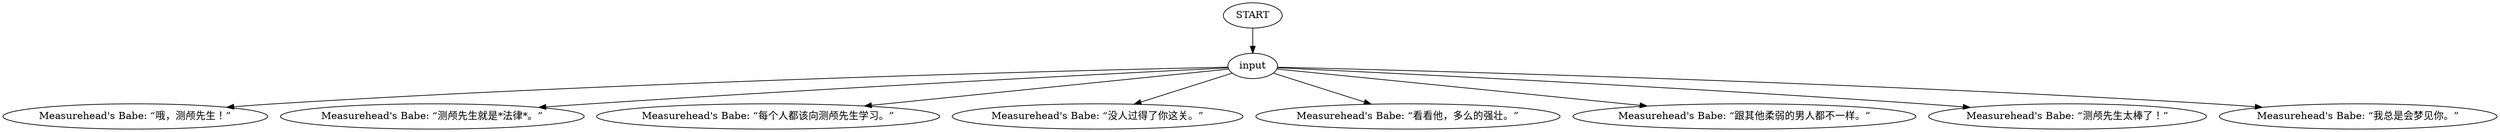 # GATES / ANOTHERBABE barks
# One of Measurehead's awesomely hot companions who barks mocking stuff at you (on clicking).
# ==================================================
digraph G {
	  0 [label="START"];
	  1 [label="input"];
	  2 [label="Measurehead's Babe: “哦，测颅先生！”"];
	  3 [label="Measurehead's Babe: “测颅先生就是*法律*。”"];
	  4 [label="Measurehead's Babe: “每个人都该向测颅先生学习。”"];
	  5 [label="Measurehead's Babe: “没人过得了你这关。”"];
	  6 [label="Measurehead's Babe: “看看他，多么的强壮。”"];
	  7 [label="Measurehead's Babe: “跟其他柔弱的男人都不一样。”"];
	  8 [label="Measurehead's Babe: “测颅先生太棒了！”"];
	  9 [label="Measurehead's Babe: “我总是会梦见你。”"];
	  0 -> 1
	  1 -> 2
	  1 -> 3
	  1 -> 4
	  1 -> 5
	  1 -> 6
	  1 -> 7
	  1 -> 8
	  1 -> 9
}


